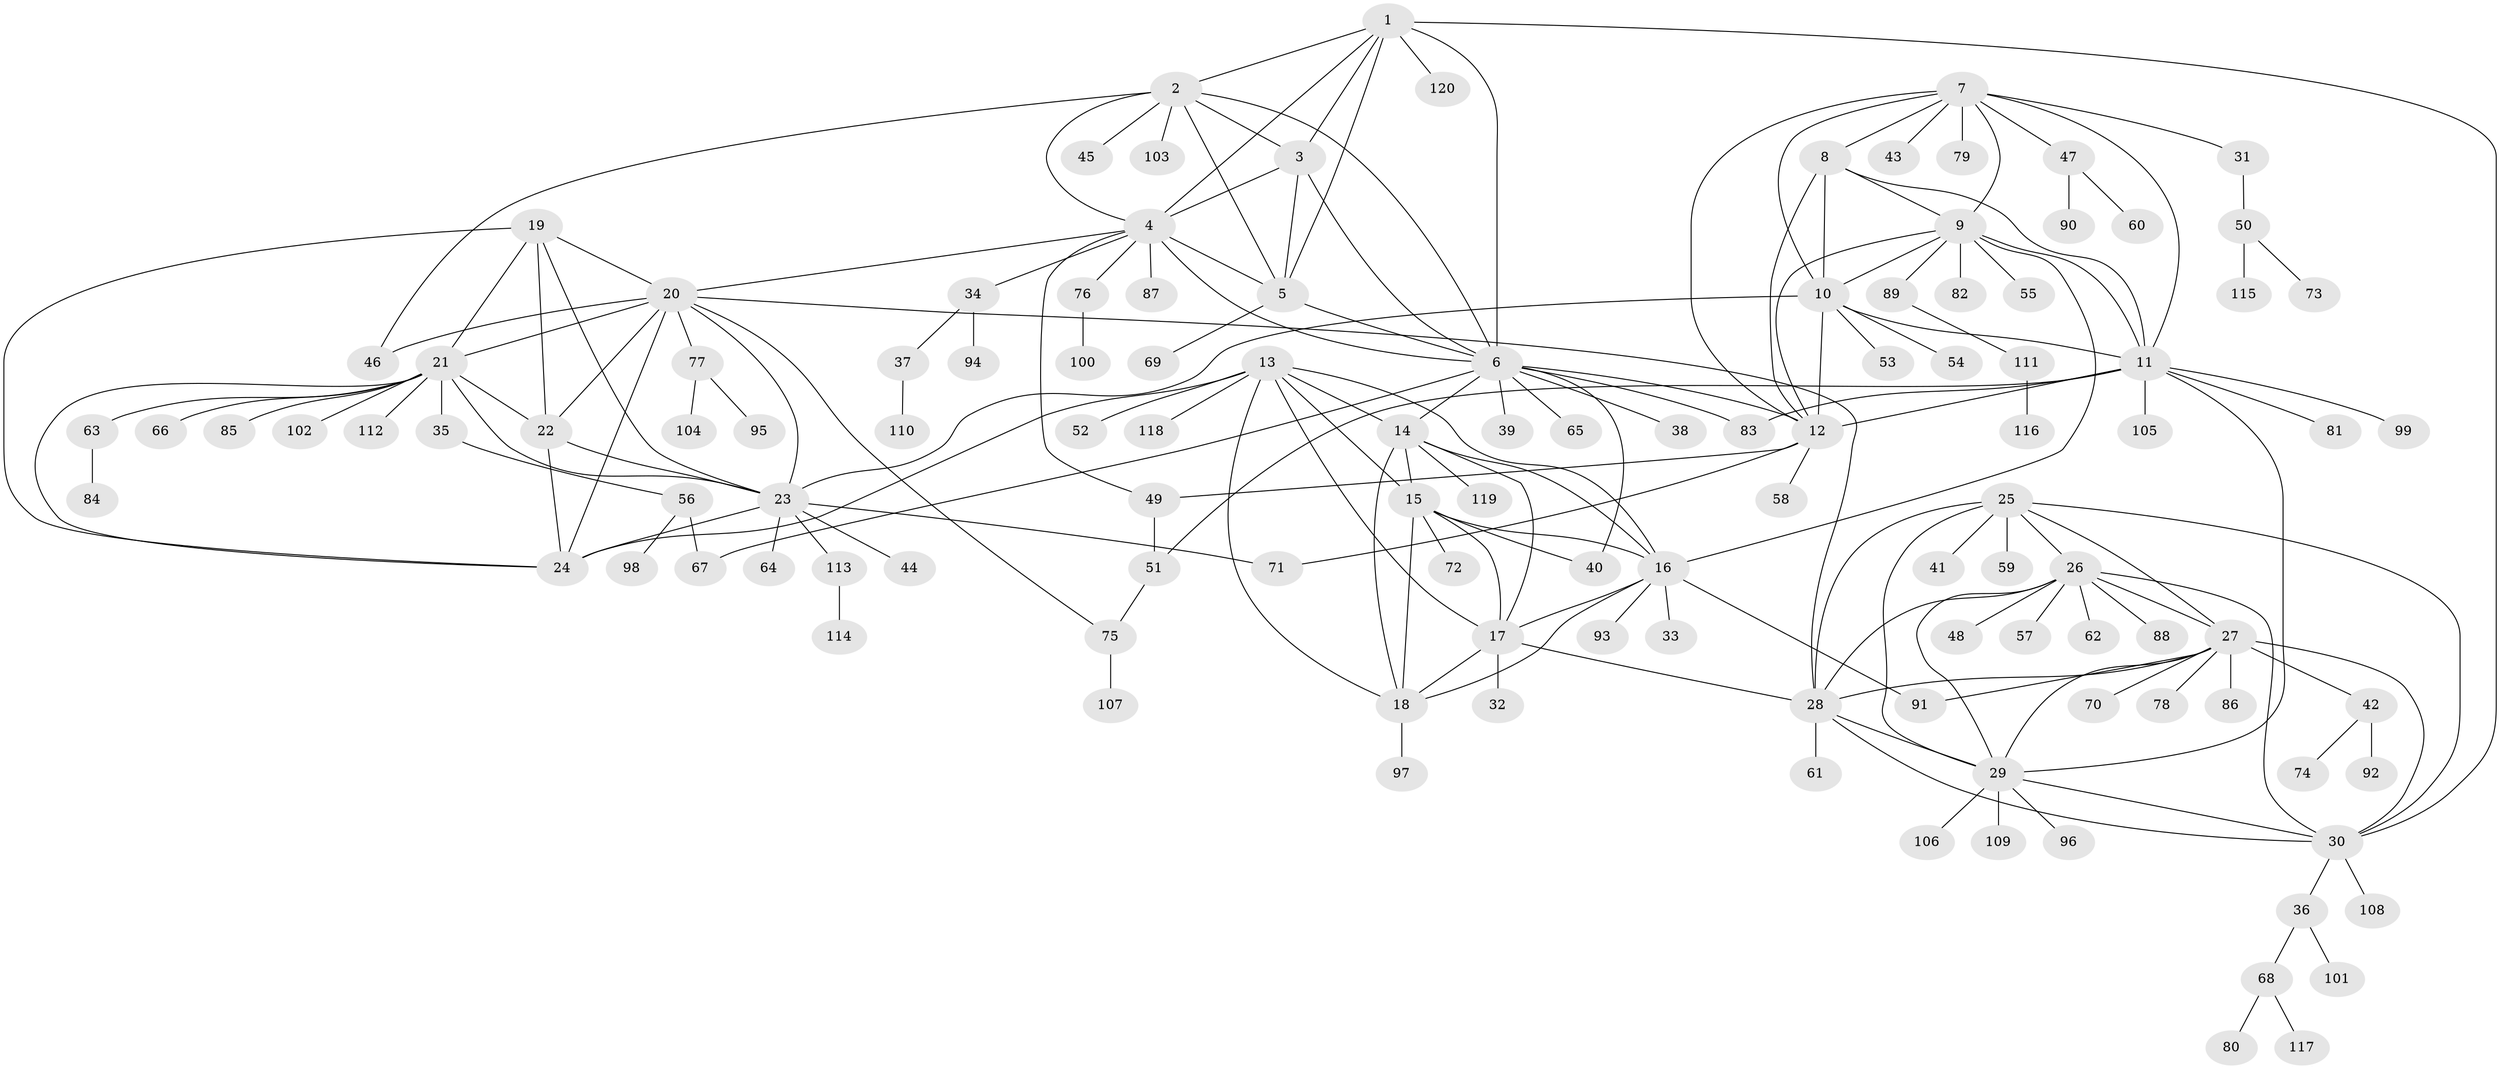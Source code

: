// Generated by graph-tools (version 1.1) at 2025/16/03/09/25 04:16:05]
// undirected, 120 vertices, 184 edges
graph export_dot {
graph [start="1"]
  node [color=gray90,style=filled];
  1;
  2;
  3;
  4;
  5;
  6;
  7;
  8;
  9;
  10;
  11;
  12;
  13;
  14;
  15;
  16;
  17;
  18;
  19;
  20;
  21;
  22;
  23;
  24;
  25;
  26;
  27;
  28;
  29;
  30;
  31;
  32;
  33;
  34;
  35;
  36;
  37;
  38;
  39;
  40;
  41;
  42;
  43;
  44;
  45;
  46;
  47;
  48;
  49;
  50;
  51;
  52;
  53;
  54;
  55;
  56;
  57;
  58;
  59;
  60;
  61;
  62;
  63;
  64;
  65;
  66;
  67;
  68;
  69;
  70;
  71;
  72;
  73;
  74;
  75;
  76;
  77;
  78;
  79;
  80;
  81;
  82;
  83;
  84;
  85;
  86;
  87;
  88;
  89;
  90;
  91;
  92;
  93;
  94;
  95;
  96;
  97;
  98;
  99;
  100;
  101;
  102;
  103;
  104;
  105;
  106;
  107;
  108;
  109;
  110;
  111;
  112;
  113;
  114;
  115;
  116;
  117;
  118;
  119;
  120;
  1 -- 2;
  1 -- 3;
  1 -- 4;
  1 -- 5;
  1 -- 6;
  1 -- 30;
  1 -- 120;
  2 -- 3;
  2 -- 4;
  2 -- 5;
  2 -- 6;
  2 -- 45;
  2 -- 46;
  2 -- 103;
  3 -- 4;
  3 -- 5;
  3 -- 6;
  4 -- 5;
  4 -- 6;
  4 -- 20;
  4 -- 34;
  4 -- 49;
  4 -- 76;
  4 -- 87;
  5 -- 6;
  5 -- 69;
  6 -- 12;
  6 -- 14;
  6 -- 38;
  6 -- 39;
  6 -- 40;
  6 -- 65;
  6 -- 67;
  6 -- 83;
  7 -- 8;
  7 -- 9;
  7 -- 10;
  7 -- 11;
  7 -- 12;
  7 -- 31;
  7 -- 43;
  7 -- 47;
  7 -- 79;
  8 -- 9;
  8 -- 10;
  8 -- 11;
  8 -- 12;
  9 -- 10;
  9 -- 11;
  9 -- 12;
  9 -- 16;
  9 -- 55;
  9 -- 82;
  9 -- 89;
  10 -- 11;
  10 -- 12;
  10 -- 23;
  10 -- 53;
  10 -- 54;
  11 -- 12;
  11 -- 29;
  11 -- 51;
  11 -- 81;
  11 -- 83;
  11 -- 99;
  11 -- 105;
  12 -- 49;
  12 -- 58;
  12 -- 71;
  13 -- 14;
  13 -- 15;
  13 -- 16;
  13 -- 17;
  13 -- 18;
  13 -- 24;
  13 -- 52;
  13 -- 118;
  14 -- 15;
  14 -- 16;
  14 -- 17;
  14 -- 18;
  14 -- 119;
  15 -- 16;
  15 -- 17;
  15 -- 18;
  15 -- 40;
  15 -- 72;
  16 -- 17;
  16 -- 18;
  16 -- 33;
  16 -- 91;
  16 -- 93;
  17 -- 18;
  17 -- 28;
  17 -- 32;
  18 -- 97;
  19 -- 20;
  19 -- 21;
  19 -- 22;
  19 -- 23;
  19 -- 24;
  20 -- 21;
  20 -- 22;
  20 -- 23;
  20 -- 24;
  20 -- 28;
  20 -- 46;
  20 -- 75;
  20 -- 77;
  21 -- 22;
  21 -- 23;
  21 -- 24;
  21 -- 35;
  21 -- 63;
  21 -- 66;
  21 -- 85;
  21 -- 102;
  21 -- 112;
  22 -- 23;
  22 -- 24;
  23 -- 24;
  23 -- 44;
  23 -- 64;
  23 -- 71;
  23 -- 113;
  25 -- 26;
  25 -- 27;
  25 -- 28;
  25 -- 29;
  25 -- 30;
  25 -- 41;
  25 -- 59;
  26 -- 27;
  26 -- 28;
  26 -- 29;
  26 -- 30;
  26 -- 48;
  26 -- 57;
  26 -- 62;
  26 -- 88;
  27 -- 28;
  27 -- 29;
  27 -- 30;
  27 -- 42;
  27 -- 70;
  27 -- 78;
  27 -- 86;
  27 -- 91;
  28 -- 29;
  28 -- 30;
  28 -- 61;
  29 -- 30;
  29 -- 96;
  29 -- 106;
  29 -- 109;
  30 -- 36;
  30 -- 108;
  31 -- 50;
  34 -- 37;
  34 -- 94;
  35 -- 56;
  36 -- 68;
  36 -- 101;
  37 -- 110;
  42 -- 74;
  42 -- 92;
  47 -- 60;
  47 -- 90;
  49 -- 51;
  50 -- 73;
  50 -- 115;
  51 -- 75;
  56 -- 67;
  56 -- 98;
  63 -- 84;
  68 -- 80;
  68 -- 117;
  75 -- 107;
  76 -- 100;
  77 -- 95;
  77 -- 104;
  89 -- 111;
  111 -- 116;
  113 -- 114;
}
